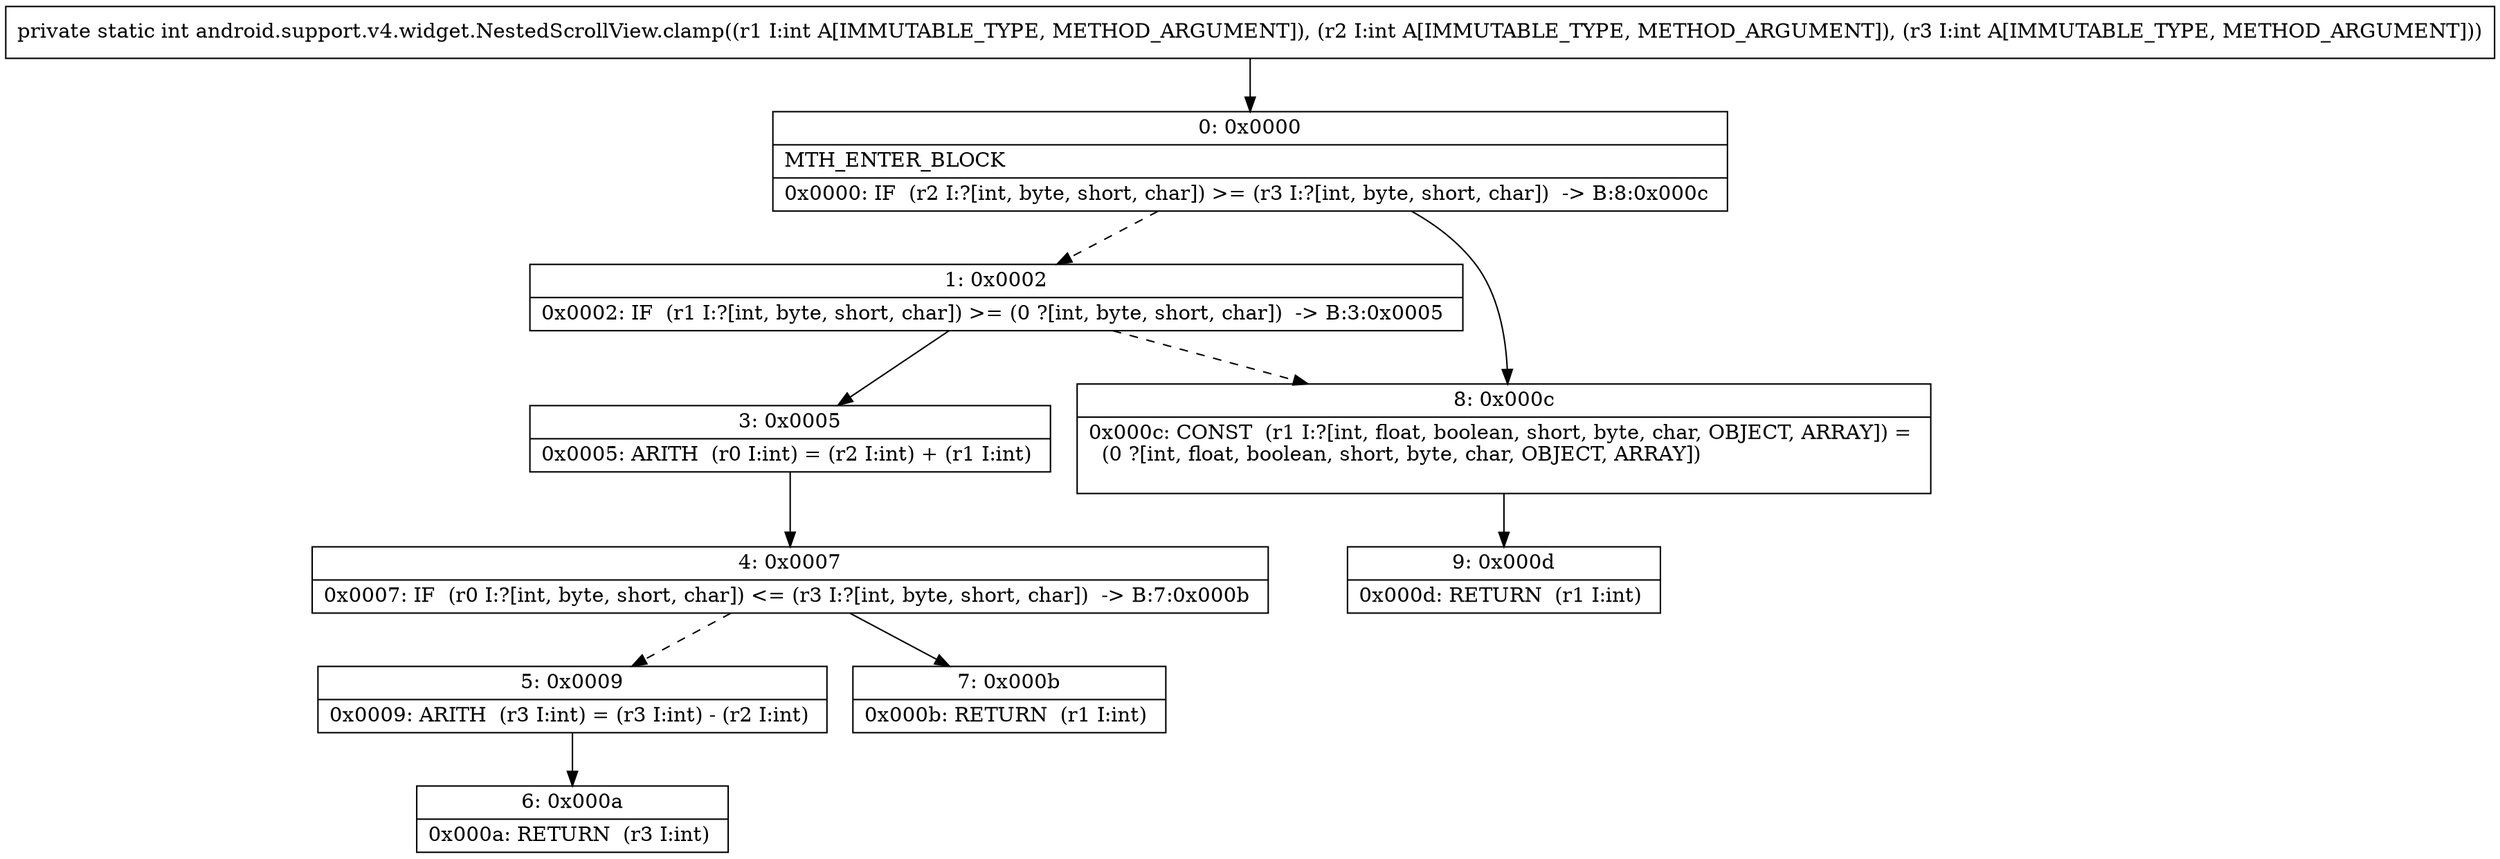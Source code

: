 digraph "CFG forandroid.support.v4.widget.NestedScrollView.clamp(III)I" {
Node_0 [shape=record,label="{0\:\ 0x0000|MTH_ENTER_BLOCK\l|0x0000: IF  (r2 I:?[int, byte, short, char]) \>= (r3 I:?[int, byte, short, char])  \-\> B:8:0x000c \l}"];
Node_1 [shape=record,label="{1\:\ 0x0002|0x0002: IF  (r1 I:?[int, byte, short, char]) \>= (0 ?[int, byte, short, char])  \-\> B:3:0x0005 \l}"];
Node_3 [shape=record,label="{3\:\ 0x0005|0x0005: ARITH  (r0 I:int) = (r2 I:int) + (r1 I:int) \l}"];
Node_4 [shape=record,label="{4\:\ 0x0007|0x0007: IF  (r0 I:?[int, byte, short, char]) \<= (r3 I:?[int, byte, short, char])  \-\> B:7:0x000b \l}"];
Node_5 [shape=record,label="{5\:\ 0x0009|0x0009: ARITH  (r3 I:int) = (r3 I:int) \- (r2 I:int) \l}"];
Node_6 [shape=record,label="{6\:\ 0x000a|0x000a: RETURN  (r3 I:int) \l}"];
Node_7 [shape=record,label="{7\:\ 0x000b|0x000b: RETURN  (r1 I:int) \l}"];
Node_8 [shape=record,label="{8\:\ 0x000c|0x000c: CONST  (r1 I:?[int, float, boolean, short, byte, char, OBJECT, ARRAY]) = \l  (0 ?[int, float, boolean, short, byte, char, OBJECT, ARRAY])\l \l}"];
Node_9 [shape=record,label="{9\:\ 0x000d|0x000d: RETURN  (r1 I:int) \l}"];
MethodNode[shape=record,label="{private static int android.support.v4.widget.NestedScrollView.clamp((r1 I:int A[IMMUTABLE_TYPE, METHOD_ARGUMENT]), (r2 I:int A[IMMUTABLE_TYPE, METHOD_ARGUMENT]), (r3 I:int A[IMMUTABLE_TYPE, METHOD_ARGUMENT])) }"];
MethodNode -> Node_0;
Node_0 -> Node_1[style=dashed];
Node_0 -> Node_8;
Node_1 -> Node_3;
Node_1 -> Node_8[style=dashed];
Node_3 -> Node_4;
Node_4 -> Node_5[style=dashed];
Node_4 -> Node_7;
Node_5 -> Node_6;
Node_8 -> Node_9;
}

